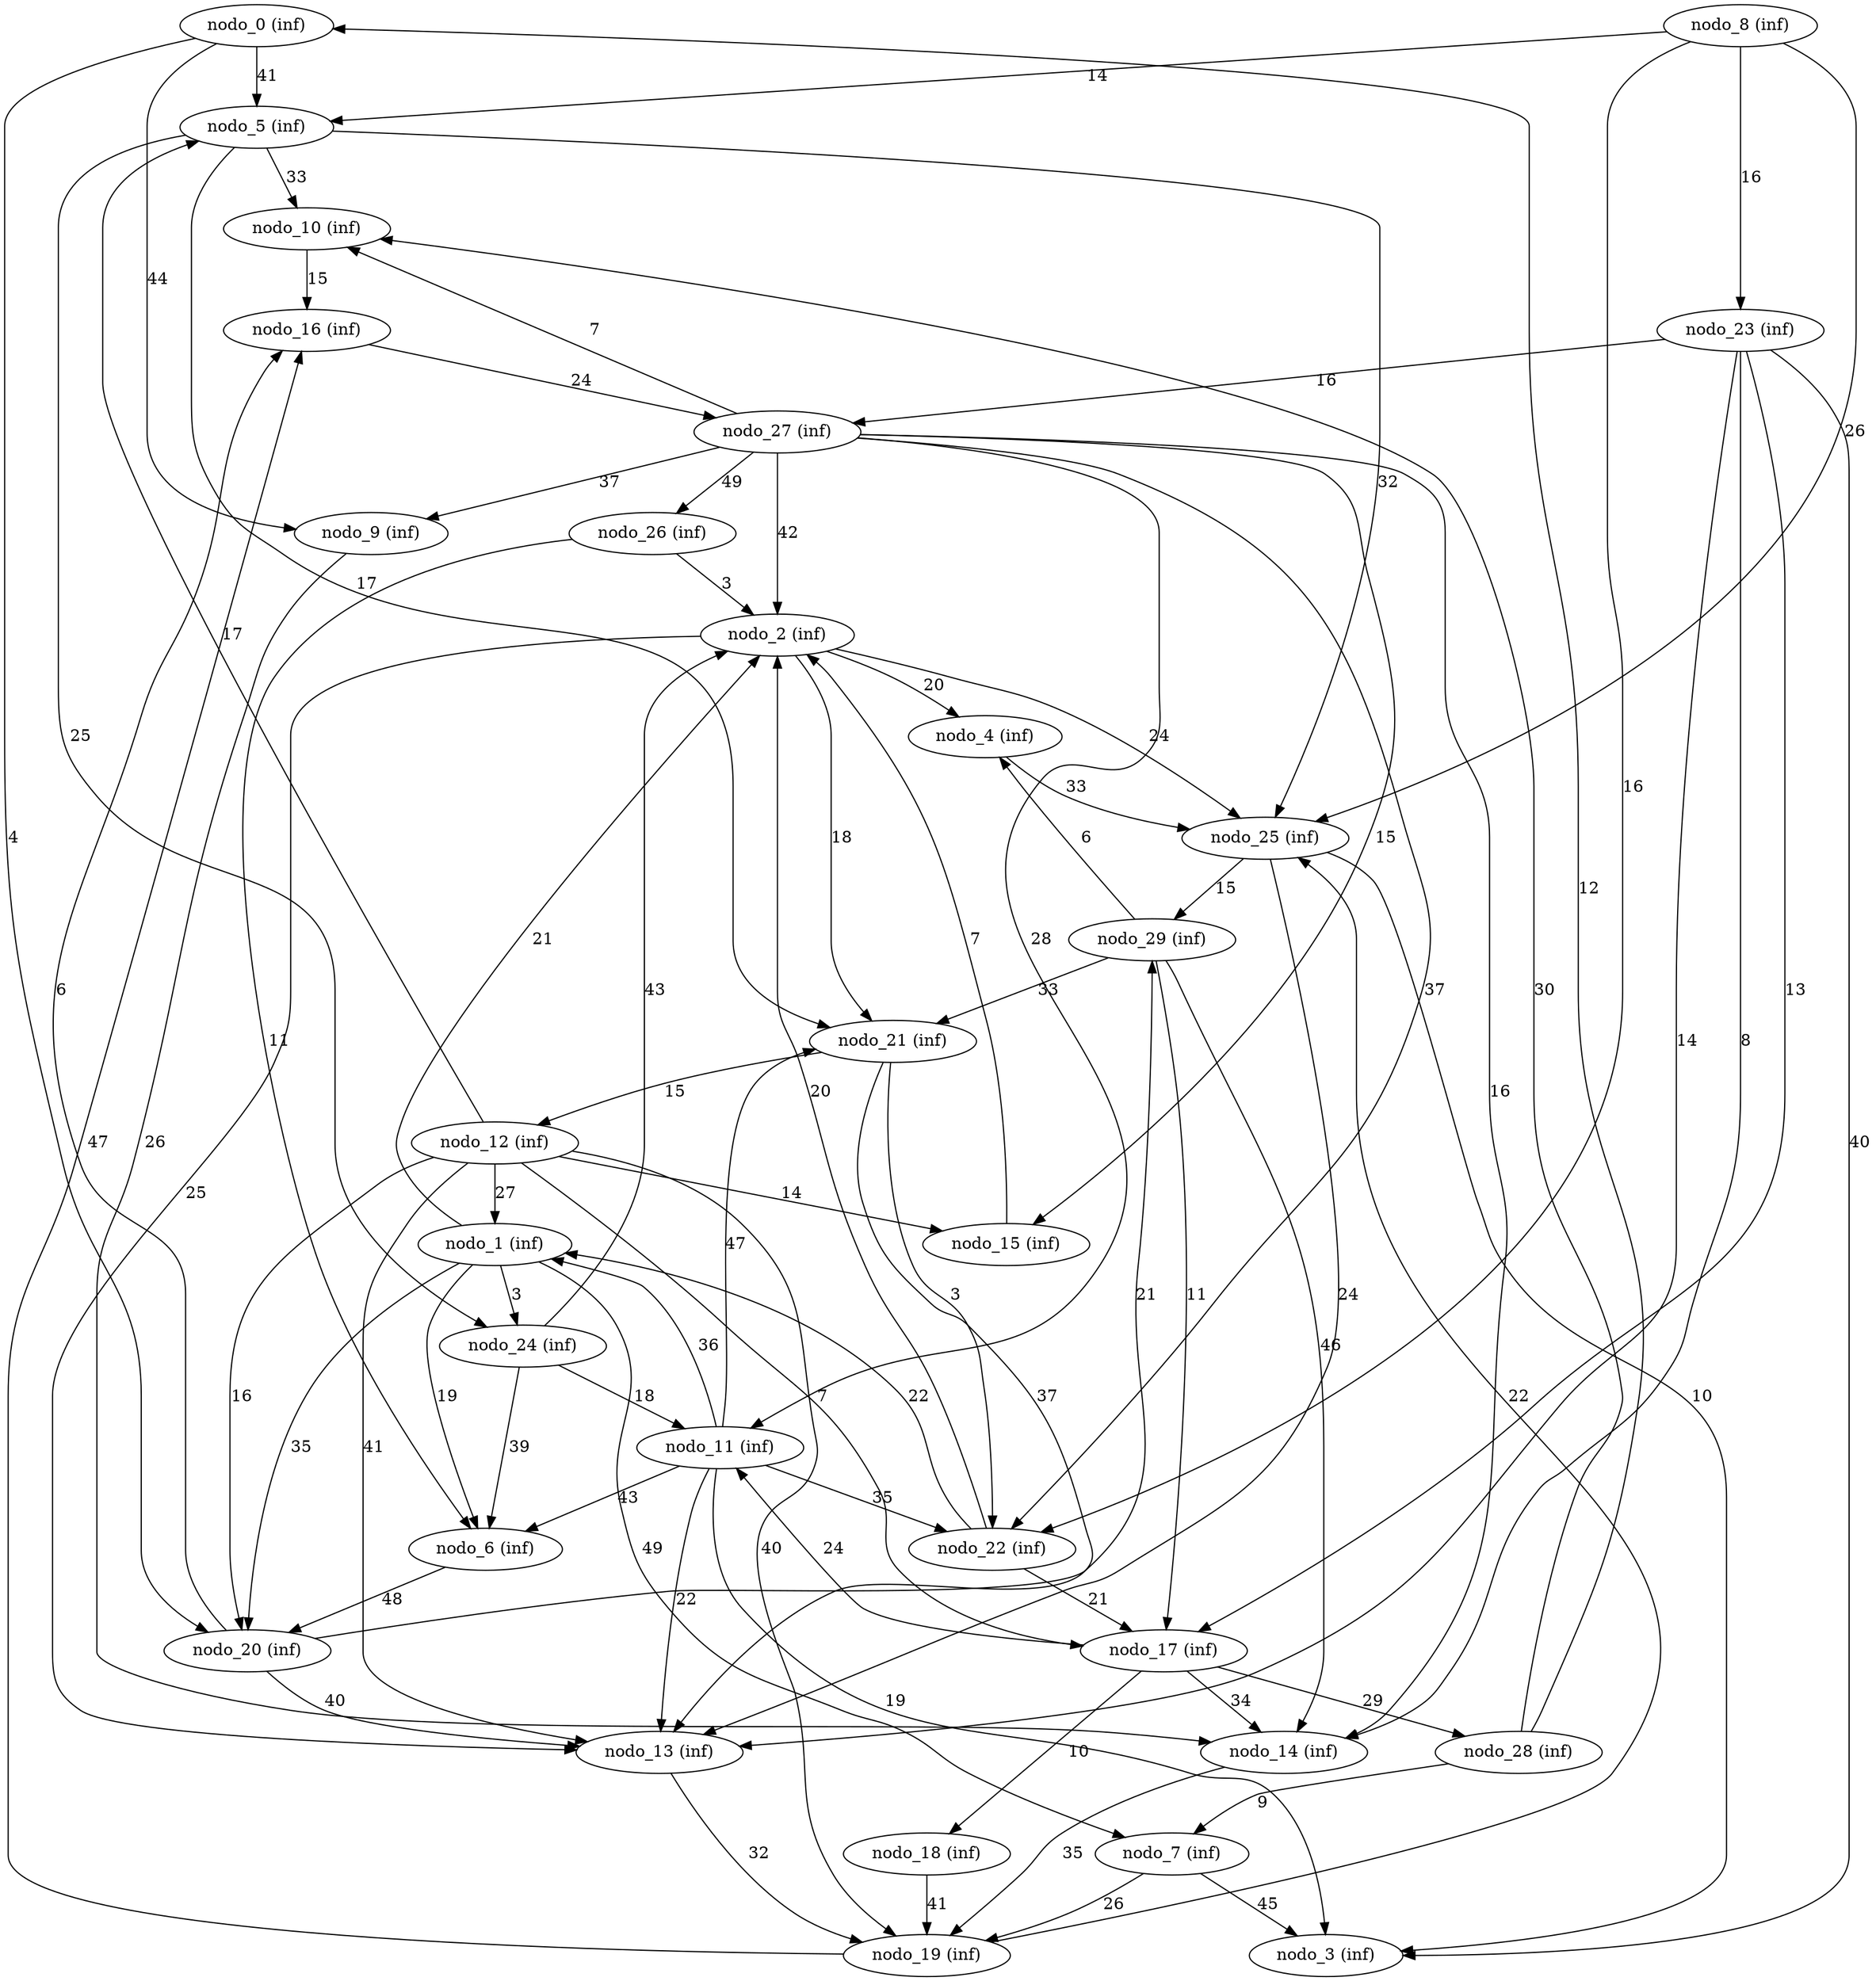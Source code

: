 digraph grafoGilbert_n_30_p_10 {
"nodo_0 (inf)";
"nodo_1 (inf)";
"nodo_2 (inf)";
"nodo_3 (inf)";
"nodo_4 (inf)";
"nodo_5 (inf)";
"nodo_6 (inf)";
"nodo_7 (inf)";
"nodo_8 (inf)";
"nodo_9 (inf)";
"nodo_10 (inf)";
"nodo_11 (inf)";
"nodo_12 (inf)";
"nodo_13 (inf)";
"nodo_14 (inf)";
"nodo_15 (inf)";
"nodo_16 (inf)";
"nodo_17 (inf)";
"nodo_18 (inf)";
"nodo_19 (inf)";
"nodo_20 (inf)";
"nodo_21 (inf)";
"nodo_22 (inf)";
"nodo_23 (inf)";
"nodo_24 (inf)";
"nodo_25 (inf)";
"nodo_26 (inf)";
"nodo_27 (inf)";
"nodo_28 (inf)";
"nodo_29 (inf)";
"nodo_0 (inf)" -> "nodo_5 (inf)" [label=41 weight=41];
"nodo_0 (inf)" -> "nodo_9 (inf)" [label=44 weight=44];
"nodo_0 (inf)" -> "nodo_20 (inf)" [label=4 weight=4];
"nodo_1 (inf)" -> "nodo_2 (inf)" [label=21 weight=21];
"nodo_1 (inf)" -> "nodo_6 (inf)" [label=19 weight=19];
"nodo_1 (inf)" -> "nodo_7 (inf)" [label=49 weight=49];
"nodo_1 (inf)" -> "nodo_20 (inf)" [label=35 weight=35];
"nodo_1 (inf)" -> "nodo_24 (inf)" [label=3 weight=3];
"nodo_2 (inf)" -> "nodo_4 (inf)" [label=20 weight=20];
"nodo_2 (inf)" -> "nodo_13 (inf)" [label=25 weight=25];
"nodo_2 (inf)" -> "nodo_21 (inf)" [label=18 weight=18];
"nodo_2 (inf)" -> "nodo_25 (inf)" [label=24 weight=24];
"nodo_4 (inf)" -> "nodo_25 (inf)" [label=33 weight=33];
"nodo_5 (inf)" -> "nodo_10 (inf)" [label=33 weight=33];
"nodo_5 (inf)" -> "nodo_21 (inf)" [label=17 weight=17];
"nodo_5 (inf)" -> "nodo_24 (inf)" [label=25 weight=25];
"nodo_5 (inf)" -> "nodo_25 (inf)" [label=32 weight=32];
"nodo_6 (inf)" -> "nodo_20 (inf)" [label=48 weight=48];
"nodo_7 (inf)" -> "nodo_3 (inf)" [label=45 weight=45];
"nodo_7 (inf)" -> "nodo_19 (inf)" [label=26 weight=26];
"nodo_8 (inf)" -> "nodo_5 (inf)" [label=14 weight=14];
"nodo_8 (inf)" -> "nodo_22 (inf)" [label=16 weight=16];
"nodo_8 (inf)" -> "nodo_23 (inf)" [label=16 weight=16];
"nodo_8 (inf)" -> "nodo_25 (inf)" [label=26 weight=26];
"nodo_9 (inf)" -> "nodo_14 (inf)" [label=26 weight=26];
"nodo_10 (inf)" -> "nodo_16 (inf)" [label=15 weight=15];
"nodo_11 (inf)" -> "nodo_1 (inf)" [label=36 weight=36];
"nodo_11 (inf)" -> "nodo_3 (inf)" [label=19 weight=19];
"nodo_11 (inf)" -> "nodo_6 (inf)" [label=43 weight=43];
"nodo_11 (inf)" -> "nodo_13 (inf)" [label=22 weight=22];
"nodo_11 (inf)" -> "nodo_21 (inf)" [label=47 weight=47];
"nodo_11 (inf)" -> "nodo_22 (inf)" [label=35 weight=35];
"nodo_12 (inf)" -> "nodo_1 (inf)" [label=27 weight=27];
"nodo_12 (inf)" -> "nodo_5 (inf)" [label=17 weight=17];
"nodo_12 (inf)" -> "nodo_13 (inf)" [label=41 weight=41];
"nodo_12 (inf)" -> "nodo_15 (inf)" [label=14 weight=14];
"nodo_12 (inf)" -> "nodo_17 (inf)" [label=7 weight=7];
"nodo_12 (inf)" -> "nodo_19 (inf)" [label=40 weight=40];
"nodo_12 (inf)" -> "nodo_20 (inf)" [label=16 weight=16];
"nodo_13 (inf)" -> "nodo_19 (inf)" [label=32 weight=32];
"nodo_14 (inf)" -> "nodo_19 (inf)" [label=35 weight=35];
"nodo_15 (inf)" -> "nodo_2 (inf)" [label=7 weight=7];
"nodo_16 (inf)" -> "nodo_27 (inf)" [label=24 weight=24];
"nodo_17 (inf)" -> "nodo_11 (inf)" [label=24 weight=24];
"nodo_17 (inf)" -> "nodo_14 (inf)" [label=34 weight=34];
"nodo_17 (inf)" -> "nodo_18 (inf)" [label=10 weight=10];
"nodo_17 (inf)" -> "nodo_28 (inf)" [label=29 weight=29];
"nodo_18 (inf)" -> "nodo_19 (inf)" [label=41 weight=41];
"nodo_19 (inf)" -> "nodo_16 (inf)" [label=47 weight=47];
"nodo_19 (inf)" -> "nodo_25 (inf)" [label=22 weight=22];
"nodo_20 (inf)" -> "nodo_13 (inf)" [label=40 weight=40];
"nodo_20 (inf)" -> "nodo_16 (inf)" [label=6 weight=6];
"nodo_20 (inf)" -> "nodo_29 (inf)" [label=21 weight=21];
"nodo_21 (inf)" -> "nodo_12 (inf)" [label=15 weight=15];
"nodo_21 (inf)" -> "nodo_13 (inf)" [label=37 weight=37];
"nodo_21 (inf)" -> "nodo_22 (inf)" [label=3 weight=3];
"nodo_22 (inf)" -> "nodo_1 (inf)" [label=22 weight=22];
"nodo_22 (inf)" -> "nodo_2 (inf)" [label=20 weight=20];
"nodo_22 (inf)" -> "nodo_17 (inf)" [label=21 weight=21];
"nodo_23 (inf)" -> "nodo_3 (inf)" [label=40 weight=40];
"nodo_23 (inf)" -> "nodo_13 (inf)" [label=14 weight=14];
"nodo_23 (inf)" -> "nodo_14 (inf)" [label=8 weight=8];
"nodo_23 (inf)" -> "nodo_17 (inf)" [label=13 weight=13];
"nodo_23 (inf)" -> "nodo_27 (inf)" [label=16 weight=16];
"nodo_24 (inf)" -> "nodo_2 (inf)" [label=43 weight=43];
"nodo_24 (inf)" -> "nodo_6 (inf)" [label=39 weight=39];
"nodo_24 (inf)" -> "nodo_11 (inf)" [label=18 weight=18];
"nodo_25 (inf)" -> "nodo_3 (inf)" [label=10 weight=10];
"nodo_25 (inf)" -> "nodo_13 (inf)" [label=24 weight=24];
"nodo_25 (inf)" -> "nodo_29 (inf)" [label=15 weight=15];
"nodo_26 (inf)" -> "nodo_2 (inf)" [label=3 weight=3];
"nodo_26 (inf)" -> "nodo_6 (inf)" [label=11 weight=11];
"nodo_27 (inf)" -> "nodo_2 (inf)" [label=42 weight=42];
"nodo_27 (inf)" -> "nodo_9 (inf)" [label=37 weight=37];
"nodo_27 (inf)" -> "nodo_10 (inf)" [label=7 weight=7];
"nodo_27 (inf)" -> "nodo_11 (inf)" [label=28 weight=28];
"nodo_27 (inf)" -> "nodo_14 (inf)" [label=16 weight=16];
"nodo_27 (inf)" -> "nodo_15 (inf)" [label=15 weight=15];
"nodo_27 (inf)" -> "nodo_22 (inf)" [label=37 weight=37];
"nodo_27 (inf)" -> "nodo_26 (inf)" [label=49 weight=49];
"nodo_28 (inf)" -> "nodo_0 (inf)" [label=12 weight=12];
"nodo_28 (inf)" -> "nodo_7 (inf)" [label=9 weight=9];
"nodo_28 (inf)" -> "nodo_10 (inf)" [label=30 weight=30];
"nodo_29 (inf)" -> "nodo_4 (inf)" [label=6 weight=6];
"nodo_29 (inf)" -> "nodo_14 (inf)" [label=46 weight=46];
"nodo_29 (inf)" -> "nodo_17 (inf)" [label=11 weight=11];
"nodo_29 (inf)" -> "nodo_21 (inf)" [label=33 weight=33];
}